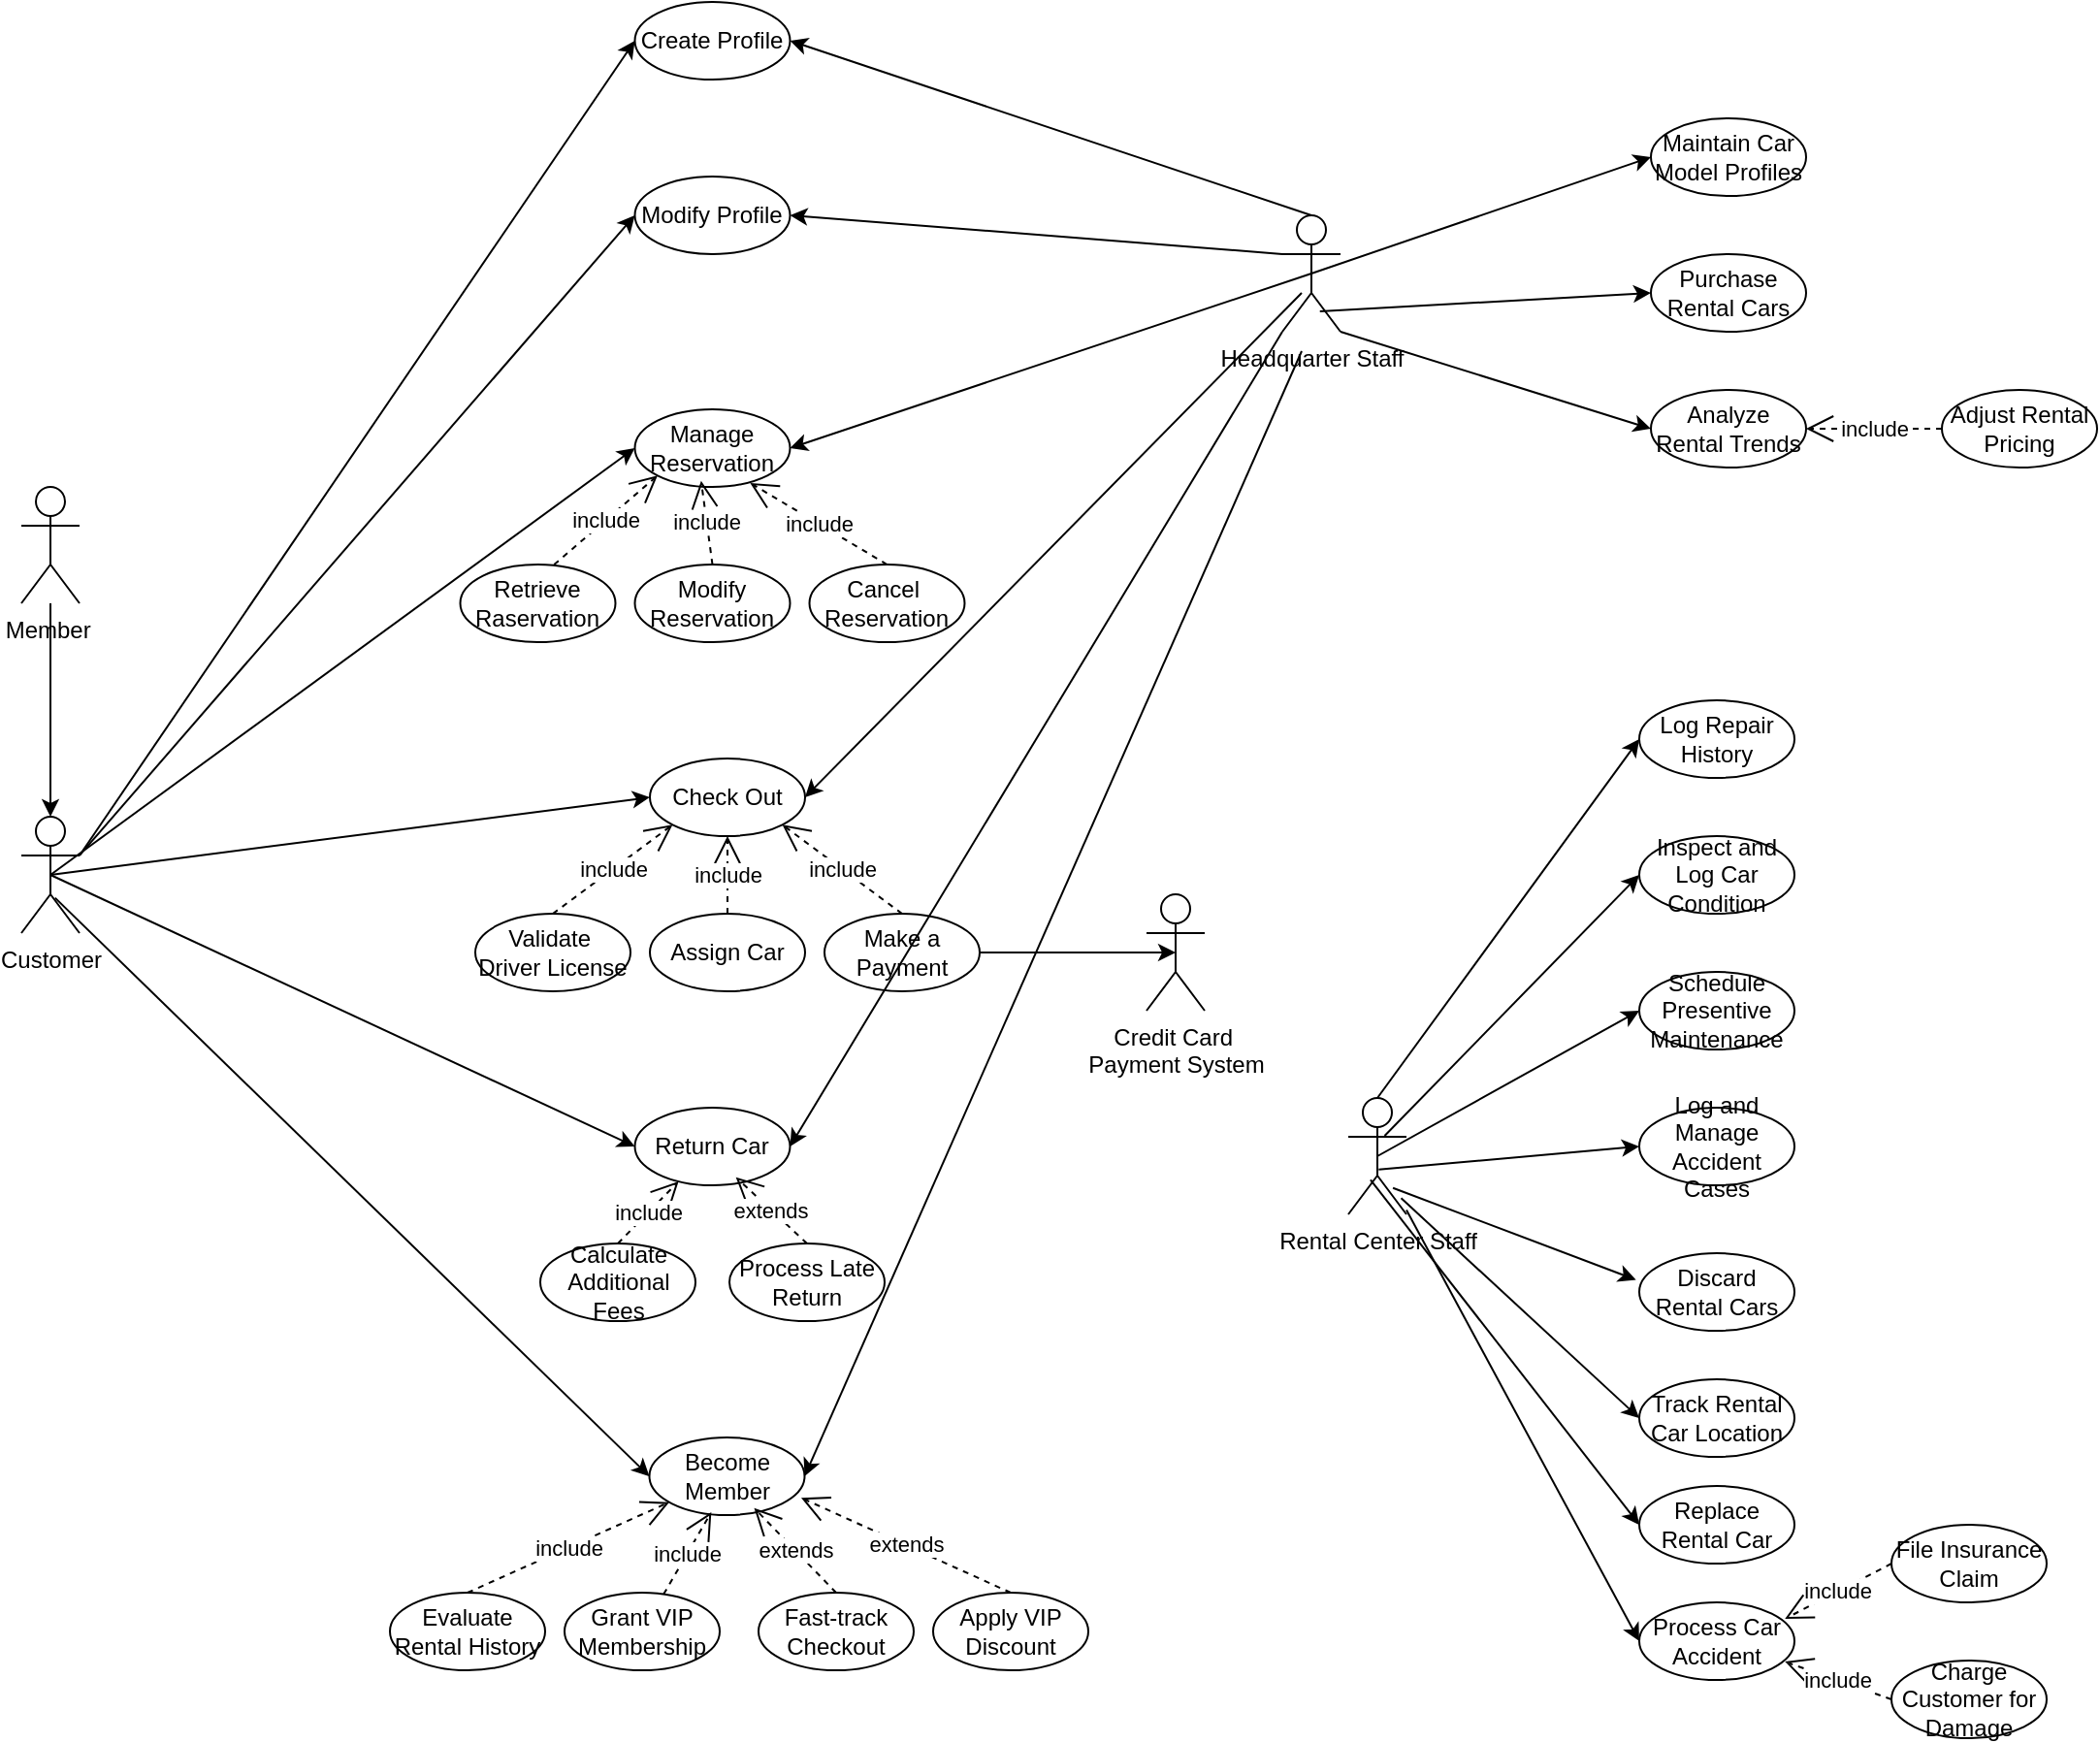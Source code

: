 <mxfile version="26.2.4">
  <diagram name="페이지-1" id="2qgpu2m9PORvq-Fd81mE">
    <mxGraphModel dx="616" dy="742" grid="1" gridSize="10" guides="1" tooltips="1" connect="1" arrows="1" fold="1" page="1" pageScale="1" pageWidth="827" pageHeight="1169" math="0" shadow="0">
      <root>
        <mxCell id="0" />
        <mxCell id="1" parent="0" />
        <mxCell id="HTvJXkemS3TAoMlAXdJA-1" value="Create Profile" style="ellipse;whiteSpace=wrap;html=1;" vertex="1" parent="1">
          <mxGeometry x="366.25" y="30" width="80" height="40" as="geometry" />
        </mxCell>
        <mxCell id="HTvJXkemS3TAoMlAXdJA-2" value="Modify Profile" style="ellipse;whiteSpace=wrap;html=1;" vertex="1" parent="1">
          <mxGeometry x="366.25" y="120" width="80" height="40" as="geometry" />
        </mxCell>
        <mxCell id="HTvJXkemS3TAoMlAXdJA-11" value="Cancel&amp;nbsp;&lt;div&gt;Reservation&lt;/div&gt;" style="ellipse;whiteSpace=wrap;html=1;" vertex="1" parent="1">
          <mxGeometry x="456.25" y="320" width="80" height="40" as="geometry" />
        </mxCell>
        <mxCell id="HTvJXkemS3TAoMlAXdJA-12" value="Retrieve Raservation" style="ellipse;whiteSpace=wrap;html=1;" vertex="1" parent="1">
          <mxGeometry x="276.25" y="320" width="80" height="40" as="geometry" />
        </mxCell>
        <mxCell id="HTvJXkemS3TAoMlAXdJA-13" value="Modify&lt;div&gt;Reservation&lt;/div&gt;" style="ellipse;whiteSpace=wrap;html=1;" vertex="1" parent="1">
          <mxGeometry x="366.25" y="320" width="80" height="40" as="geometry" />
        </mxCell>
        <mxCell id="HTvJXkemS3TAoMlAXdJA-19" value="Manage&lt;div&gt;Reservation&lt;/div&gt;" style="ellipse;whiteSpace=wrap;html=1;" vertex="1" parent="1">
          <mxGeometry x="366.25" y="240" width="80" height="40" as="geometry" />
        </mxCell>
        <mxCell id="HTvJXkemS3TAoMlAXdJA-20" value="Make a Payment" style="ellipse;whiteSpace=wrap;html=1;" vertex="1" parent="1">
          <mxGeometry x="464" y="500" width="80" height="40" as="geometry" />
        </mxCell>
        <mxCell id="HTvJXkemS3TAoMlAXdJA-21" value="Validate&amp;nbsp;&lt;div&gt;Driver License&lt;/div&gt;" style="ellipse;whiteSpace=wrap;html=1;" vertex="1" parent="1">
          <mxGeometry x="284" y="500" width="80" height="40" as="geometry" />
        </mxCell>
        <mxCell id="HTvJXkemS3TAoMlAXdJA-22" value="Assign Car" style="ellipse;whiteSpace=wrap;html=1;" vertex="1" parent="1">
          <mxGeometry x="374" y="500" width="80" height="40" as="geometry" />
        </mxCell>
        <mxCell id="HTvJXkemS3TAoMlAXdJA-23" value="Check Out" style="ellipse;whiteSpace=wrap;html=1;" vertex="1" parent="1">
          <mxGeometry x="374" y="420" width="80" height="40" as="geometry" />
        </mxCell>
        <mxCell id="HTvJXkemS3TAoMlAXdJA-25" value="Calculate&lt;div&gt;Additional Fees&lt;/div&gt;" style="ellipse;whiteSpace=wrap;html=1;" vertex="1" parent="1">
          <mxGeometry x="317.5" y="670" width="80" height="40" as="geometry" />
        </mxCell>
        <mxCell id="HTvJXkemS3TAoMlAXdJA-26" value="Process Late Return" style="ellipse;whiteSpace=wrap;html=1;" vertex="1" parent="1">
          <mxGeometry x="415" y="670" width="80" height="40" as="geometry" />
        </mxCell>
        <mxCell id="HTvJXkemS3TAoMlAXdJA-27" value="Return Car" style="ellipse;whiteSpace=wrap;html=1;" vertex="1" parent="1">
          <mxGeometry x="366.25" y="600" width="80" height="40" as="geometry" />
        </mxCell>
        <mxCell id="HTvJXkemS3TAoMlAXdJA-33" value="Fast-track Checkout" style="ellipse;whiteSpace=wrap;html=1;" vertex="1" parent="1">
          <mxGeometry x="430" y="850" width="80" height="40" as="geometry" />
        </mxCell>
        <mxCell id="HTvJXkemS3TAoMlAXdJA-34" value="Evaluate Rental History" style="ellipse;whiteSpace=wrap;html=1;" vertex="1" parent="1">
          <mxGeometry x="240" y="850" width="80" height="40" as="geometry" />
        </mxCell>
        <mxCell id="HTvJXkemS3TAoMlAXdJA-35" value="Grant VIP Membership" style="ellipse;whiteSpace=wrap;html=1;" vertex="1" parent="1">
          <mxGeometry x="330" y="850" width="80" height="40" as="geometry" />
        </mxCell>
        <mxCell id="HTvJXkemS3TAoMlAXdJA-36" value="Become Member" style="ellipse;whiteSpace=wrap;html=1;" vertex="1" parent="1">
          <mxGeometry x="373.75" y="770" width="80" height="40" as="geometry" />
        </mxCell>
        <mxCell id="HTvJXkemS3TAoMlAXdJA-41" value="Apply VIP Discount" style="ellipse;whiteSpace=wrap;html=1;" vertex="1" parent="1">
          <mxGeometry x="520" y="850" width="80" height="40" as="geometry" />
        </mxCell>
        <mxCell id="HTvJXkemS3TAoMlAXdJA-43" value="Member&amp;nbsp;&lt;div&gt;&lt;br&gt;&lt;/div&gt;" style="shape=umlActor;verticalLabelPosition=bottom;verticalAlign=top;html=1;" vertex="1" parent="1">
          <mxGeometry x="50" y="280" width="30" height="60" as="geometry" />
        </mxCell>
        <mxCell id="HTvJXkemS3TAoMlAXdJA-44" value="Customer" style="shape=umlActor;verticalLabelPosition=bottom;verticalAlign=top;html=1;" vertex="1" parent="1">
          <mxGeometry x="50" y="450" width="30" height="60" as="geometry" />
        </mxCell>
        <mxCell id="HTvJXkemS3TAoMlAXdJA-45" value="Rental Center Staff" style="shape=umlActor;verticalLabelPosition=bottom;verticalAlign=top;html=1;" vertex="1" parent="1">
          <mxGeometry x="734" y="595" width="30" height="60" as="geometry" />
        </mxCell>
        <mxCell id="HTvJXkemS3TAoMlAXdJA-48" value="" style="endArrow=classic;html=1;rounded=0;entryX=0.5;entryY=0;entryDx=0;entryDy=0;entryPerimeter=0;" edge="1" parent="1" source="HTvJXkemS3TAoMlAXdJA-43" target="HTvJXkemS3TAoMlAXdJA-44">
          <mxGeometry width="50" height="50" relative="1" as="geometry">
            <mxPoint x="52.5" y="355" as="sourcePoint" />
            <mxPoint x="220" y="310" as="targetPoint" />
          </mxGeometry>
        </mxCell>
        <mxCell id="HTvJXkemS3TAoMlAXdJA-51" value="" style="endArrow=classic;html=1;rounded=0;exitX=1;exitY=0.333;exitDx=0;exitDy=0;exitPerimeter=0;entryX=0;entryY=0.5;entryDx=0;entryDy=0;" edge="1" parent="1" source="HTvJXkemS3TAoMlAXdJA-44" target="HTvJXkemS3TAoMlAXdJA-1">
          <mxGeometry width="50" height="50" relative="1" as="geometry">
            <mxPoint x="100" y="480" as="sourcePoint" />
            <mxPoint x="150" y="430" as="targetPoint" />
          </mxGeometry>
        </mxCell>
        <mxCell id="HTvJXkemS3TAoMlAXdJA-52" value="" style="endArrow=classic;html=1;rounded=0;exitX=1;exitY=0.333;exitDx=0;exitDy=0;exitPerimeter=0;entryX=0;entryY=0.5;entryDx=0;entryDy=0;" edge="1" parent="1" source="HTvJXkemS3TAoMlAXdJA-44" target="HTvJXkemS3TAoMlAXdJA-2">
          <mxGeometry width="50" height="50" relative="1" as="geometry">
            <mxPoint x="90" y="480" as="sourcePoint" />
            <mxPoint x="376" y="60" as="targetPoint" />
          </mxGeometry>
        </mxCell>
        <mxCell id="HTvJXkemS3TAoMlAXdJA-53" value="" style="endArrow=classic;html=1;rounded=0;exitX=0.5;exitY=0.5;exitDx=0;exitDy=0;exitPerimeter=0;entryX=0;entryY=0.5;entryDx=0;entryDy=0;" edge="1" parent="1" source="HTvJXkemS3TAoMlAXdJA-44" target="HTvJXkemS3TAoMlAXdJA-19">
          <mxGeometry width="50" height="50" relative="1" as="geometry">
            <mxPoint x="90" y="480" as="sourcePoint" />
            <mxPoint x="376" y="150" as="targetPoint" />
          </mxGeometry>
        </mxCell>
        <mxCell id="HTvJXkemS3TAoMlAXdJA-54" value="" style="endArrow=classic;html=1;rounded=0;exitX=0.5;exitY=0.5;exitDx=0;exitDy=0;exitPerimeter=0;entryX=0;entryY=0.5;entryDx=0;entryDy=0;" edge="1" parent="1" source="HTvJXkemS3TAoMlAXdJA-44" target="HTvJXkemS3TAoMlAXdJA-23">
          <mxGeometry width="50" height="50" relative="1" as="geometry">
            <mxPoint x="75" y="490" as="sourcePoint" />
            <mxPoint x="376" y="270" as="targetPoint" />
          </mxGeometry>
        </mxCell>
        <mxCell id="HTvJXkemS3TAoMlAXdJA-55" value="" style="endArrow=classic;html=1;rounded=0;exitX=0.5;exitY=0.5;exitDx=0;exitDy=0;exitPerimeter=0;entryX=0;entryY=0.5;entryDx=0;entryDy=0;" edge="1" parent="1" source="HTvJXkemS3TAoMlAXdJA-44" target="HTvJXkemS3TAoMlAXdJA-27">
          <mxGeometry width="50" height="50" relative="1" as="geometry">
            <mxPoint x="75" y="490" as="sourcePoint" />
            <mxPoint x="384" y="450" as="targetPoint" />
          </mxGeometry>
        </mxCell>
        <mxCell id="HTvJXkemS3TAoMlAXdJA-56" value="" style="endArrow=classic;html=1;rounded=0;exitX=0.579;exitY=0.697;exitDx=0;exitDy=0;exitPerimeter=0;entryX=0;entryY=0.5;entryDx=0;entryDy=0;" edge="1" parent="1" source="HTvJXkemS3TAoMlAXdJA-44" target="HTvJXkemS3TAoMlAXdJA-36">
          <mxGeometry width="50" height="50" relative="1" as="geometry">
            <mxPoint x="75" y="490" as="sourcePoint" />
            <mxPoint x="376" y="630" as="targetPoint" />
          </mxGeometry>
        </mxCell>
        <mxCell id="HTvJXkemS3TAoMlAXdJA-63" value="include" style="endArrow=open;endSize=12;dashed=1;html=1;rounded=0;exitX=0.605;exitY=0.001;exitDx=0;exitDy=0;exitPerimeter=0;entryX=0;entryY=1;entryDx=0;entryDy=0;" edge="1" parent="1" source="HTvJXkemS3TAoMlAXdJA-12" target="HTvJXkemS3TAoMlAXdJA-19">
          <mxGeometry width="160" relative="1" as="geometry">
            <mxPoint x="310" y="270" as="sourcePoint" />
            <mxPoint x="470" y="270" as="targetPoint" />
          </mxGeometry>
        </mxCell>
        <mxCell id="HTvJXkemS3TAoMlAXdJA-64" value="include" style="endArrow=open;endSize=12;dashed=1;html=1;rounded=0;exitX=0.5;exitY=0;exitDx=0;exitDy=0;entryX=0.427;entryY=0.922;entryDx=0;entryDy=0;entryPerimeter=0;" edge="1" parent="1" source="HTvJXkemS3TAoMlAXdJA-13" target="HTvJXkemS3TAoMlAXdJA-19">
          <mxGeometry width="160" relative="1" as="geometry">
            <mxPoint x="335" y="330" as="sourcePoint" />
            <mxPoint x="388" y="284" as="targetPoint" />
          </mxGeometry>
        </mxCell>
        <mxCell id="HTvJXkemS3TAoMlAXdJA-65" value="include" style="endArrow=open;endSize=12;dashed=1;html=1;rounded=0;exitX=0.5;exitY=0;exitDx=0;exitDy=0;entryX=0.743;entryY=0.949;entryDx=0;entryDy=0;entryPerimeter=0;" edge="1" parent="1" source="HTvJXkemS3TAoMlAXdJA-11" target="HTvJXkemS3TAoMlAXdJA-19">
          <mxGeometry width="160" relative="1" as="geometry">
            <mxPoint x="345" y="340" as="sourcePoint" />
            <mxPoint x="398" y="294" as="targetPoint" />
          </mxGeometry>
        </mxCell>
        <mxCell id="HTvJXkemS3TAoMlAXdJA-66" value="include" style="endArrow=open;endSize=12;dashed=1;html=1;rounded=0;exitX=0.5;exitY=0;exitDx=0;exitDy=0;entryX=0;entryY=1;entryDx=0;entryDy=0;" edge="1" parent="1" source="HTvJXkemS3TAoMlAXdJA-21" target="HTvJXkemS3TAoMlAXdJA-23">
          <mxGeometry width="160" relative="1" as="geometry">
            <mxPoint x="355" y="350" as="sourcePoint" />
            <mxPoint x="408" y="304" as="targetPoint" />
          </mxGeometry>
        </mxCell>
        <mxCell id="HTvJXkemS3TAoMlAXdJA-67" value="include" style="endArrow=open;endSize=12;dashed=1;html=1;rounded=0;exitX=0.5;exitY=0;exitDx=0;exitDy=0;" edge="1" parent="1" source="HTvJXkemS3TAoMlAXdJA-22">
          <mxGeometry width="160" relative="1" as="geometry">
            <mxPoint x="365" y="360" as="sourcePoint" />
            <mxPoint x="414" y="460" as="targetPoint" />
          </mxGeometry>
        </mxCell>
        <mxCell id="HTvJXkemS3TAoMlAXdJA-68" value="include" style="endArrow=open;endSize=12;dashed=1;html=1;rounded=0;exitX=0.5;exitY=0;exitDx=0;exitDy=0;entryX=1;entryY=1;entryDx=0;entryDy=0;" edge="1" parent="1" source="HTvJXkemS3TAoMlAXdJA-20" target="HTvJXkemS3TAoMlAXdJA-23">
          <mxGeometry width="160" relative="1" as="geometry">
            <mxPoint x="375" y="370" as="sourcePoint" />
            <mxPoint x="428" y="324" as="targetPoint" />
          </mxGeometry>
        </mxCell>
        <mxCell id="HTvJXkemS3TAoMlAXdJA-69" value="include" style="endArrow=open;endSize=12;dashed=1;html=1;rounded=0;exitX=0.5;exitY=0;exitDx=0;exitDy=0;" edge="1" parent="1" source="HTvJXkemS3TAoMlAXdJA-25" target="HTvJXkemS3TAoMlAXdJA-27">
          <mxGeometry width="160" relative="1" as="geometry">
            <mxPoint x="385" y="380" as="sourcePoint" />
            <mxPoint x="438" y="334" as="targetPoint" />
          </mxGeometry>
        </mxCell>
        <mxCell id="HTvJXkemS3TAoMlAXdJA-70" value="extends" style="endArrow=open;endSize=12;dashed=1;html=1;rounded=0;exitX=0.5;exitY=0;exitDx=0;exitDy=0;entryX=0.651;entryY=0.896;entryDx=0;entryDy=0;entryPerimeter=0;" edge="1" parent="1" source="HTvJXkemS3TAoMlAXdJA-26" target="HTvJXkemS3TAoMlAXdJA-27">
          <mxGeometry x="0.008" width="160" relative="1" as="geometry">
            <mxPoint x="395" y="390" as="sourcePoint" />
            <mxPoint x="448" y="344" as="targetPoint" />
            <mxPoint as="offset" />
          </mxGeometry>
        </mxCell>
        <mxCell id="HTvJXkemS3TAoMlAXdJA-71" value="include" style="endArrow=open;endSize=12;dashed=1;html=1;rounded=0;exitX=0.5;exitY=0;exitDx=0;exitDy=0;" edge="1" parent="1" source="HTvJXkemS3TAoMlAXdJA-34" target="HTvJXkemS3TAoMlAXdJA-36">
          <mxGeometry width="160" relative="1" as="geometry">
            <mxPoint x="405" y="400" as="sourcePoint" />
            <mxPoint x="458" y="354" as="targetPoint" />
          </mxGeometry>
        </mxCell>
        <mxCell id="HTvJXkemS3TAoMlAXdJA-72" value="include" style="endArrow=open;endSize=12;dashed=1;html=1;rounded=0;entryX=0.399;entryY=0.962;entryDx=0;entryDy=0;entryPerimeter=0;" edge="1" parent="1" source="HTvJXkemS3TAoMlAXdJA-35" target="HTvJXkemS3TAoMlAXdJA-36">
          <mxGeometry width="160" relative="1" as="geometry">
            <mxPoint x="415" y="410" as="sourcePoint" />
            <mxPoint x="468" y="364" as="targetPoint" />
          </mxGeometry>
        </mxCell>
        <mxCell id="HTvJXkemS3TAoMlAXdJA-73" value="extends" style="endArrow=open;endSize=12;dashed=1;html=1;rounded=0;exitX=0.5;exitY=0;exitDx=0;exitDy=0;entryX=0.675;entryY=0.909;entryDx=0;entryDy=0;entryPerimeter=0;" edge="1" parent="1" source="HTvJXkemS3TAoMlAXdJA-33" target="HTvJXkemS3TAoMlAXdJA-36">
          <mxGeometry width="160" relative="1" as="geometry">
            <mxPoint x="465" y="680" as="sourcePoint" />
            <mxPoint x="428" y="646" as="targetPoint" />
          </mxGeometry>
        </mxCell>
        <mxCell id="HTvJXkemS3TAoMlAXdJA-74" value="extends" style="endArrow=open;endSize=12;dashed=1;html=1;rounded=0;exitX=0.5;exitY=0;exitDx=0;exitDy=0;entryX=0.978;entryY=0.778;entryDx=0;entryDy=0;entryPerimeter=0;" edge="1" parent="1" source="HTvJXkemS3TAoMlAXdJA-41" target="HTvJXkemS3TAoMlAXdJA-36">
          <mxGeometry width="160" relative="1" as="geometry">
            <mxPoint x="475" y="690" as="sourcePoint" />
            <mxPoint x="438" y="656" as="targetPoint" />
          </mxGeometry>
        </mxCell>
        <mxCell id="HTvJXkemS3TAoMlAXdJA-75" value="Credit Card&amp;nbsp;&lt;div&gt;Payment System&lt;/div&gt;" style="shape=umlActor;verticalLabelPosition=bottom;verticalAlign=top;html=1;" vertex="1" parent="1">
          <mxGeometry x="630" y="490" width="30" height="60" as="geometry" />
        </mxCell>
        <mxCell id="HTvJXkemS3TAoMlAXdJA-78" value="" style="endArrow=classic;html=1;rounded=0;exitX=1;exitY=0.5;exitDx=0;exitDy=0;entryX=0.5;entryY=0.5;entryDx=0;entryDy=0;entryPerimeter=0;" edge="1" parent="1" source="HTvJXkemS3TAoMlAXdJA-20" target="HTvJXkemS3TAoMlAXdJA-75">
          <mxGeometry width="50" height="50" relative="1" as="geometry">
            <mxPoint x="530" y="500" as="sourcePoint" />
            <mxPoint x="580" y="455" as="targetPoint" />
          </mxGeometry>
        </mxCell>
        <mxCell id="HTvJXkemS3TAoMlAXdJA-79" value="Purchase Rent&lt;span style=&quot;color: rgba(0, 0, 0, 0); font-family: monospace; font-size: 0px; text-align: start; text-wrap-mode: nowrap;&quot;&gt;%3CmxGraphModel%3E%3Croot%3E%3CmxCell%20id%3D%220%22%2F%3E%3CmxCell%20id%3D%221%22%20parent%3D%220%22%2F%3E%3CmxCell%20id%3D%222%22%20value%3D%22Log%20Fuel%20Refill%22%20style%3D%22ellipse%3BwhiteSpace%3Dwrap%3Bhtml%3D1%3B%22%20vertex%3D%221%22%20parent%3D%221%22%3E%3CmxGeometry%20x%3D%22890%22%20y%3D%22200%22%20width%3D%2280%22%20height%3D%2240%22%20as%3D%22geometry%22%2F%3E%3C%2FmxCell%3E%3C%2Froot%3E%3C%2FmxGraphModel%3E&lt;/span&gt;al Cars&lt;span style=&quot;color: rgba(0, 0, 0, 0); font-family: monospace; font-size: 0px; text-align: start; text-wrap-mode: nowrap;&quot;&gt;%3CmxGraphModel%3E%3Croot%3E%3CmxCell%20id%3D%220%22%2F%3E%3CmxCell%20id%3D%221%22%20parent%3D%220%22%2F%3E%3CmxCell%20id%3D%222%22%20value%3D%22Log%20Fuel%20Refill%22%20style%3D%22ellipse%3BwhiteSpace%3Dwrap%3Bhtml%3D1%3B%22%20vertex%3D%221%22%20parent%3D%221%22%3E%3CmxGeometry%20x%3D%22890%22%20y%3D%22200%22%20width%3D%2280%22%20height%3D%2240%22%20as%3D%22geometry%22%2F%3E%3C%2FmxCell%3E%3C%2Froot%3E%3C%2FmxGraphModel%3E&lt;/span&gt;&lt;span style=&quot;color: rgba(0, 0, 0, 0); font-family: monospace; font-size: 0px; text-align: start; text-wrap-mode: nowrap;&quot;&gt;%3CmxGraphModel%3E%3Croot%3E%3CmxCell%20id%3D%220%22%2F%3E%3CmxCell%20id%3D%221%22%20parent%3D%220%22%2F%3E%3CmxCell%20id%3D%222%22%20value%3D%22Log%20Fuel%20Refill%22%20style%3D%22ellipse%3BwhiteSpace%3Dwrap%3Bhtml%3D1%3B%22%20vertex%3D%221%22%20parent%3D%221%22%3E%3CmxGeometry%20x%3D%22890%22%20y%3D%22200%22%20width%3D%2280%22%20height%3D%2240%22%20as%3D%22geometry%22%2F%3E%3C%2FmxCell%3E%3C%2Froot%3E%3C%2FmxGraphModel%3E&lt;/span&gt;" style="ellipse;whiteSpace=wrap;html=1;" vertex="1" parent="1">
          <mxGeometry x="890" y="160" width="80" height="40" as="geometry" />
        </mxCell>
        <mxCell id="HTvJXkemS3TAoMlAXdJA-80" value="Log Repair History" style="ellipse;whiteSpace=wrap;html=1;" vertex="1" parent="1">
          <mxGeometry x="884" y="390" width="80" height="40" as="geometry" />
        </mxCell>
        <mxCell id="HTvJXkemS3TAoMlAXdJA-81" value="Inspect and Log Car Condition" style="ellipse;whiteSpace=wrap;html=1;" vertex="1" parent="1">
          <mxGeometry x="884" y="460" width="80" height="40" as="geometry" />
        </mxCell>
        <mxCell id="HTvJXkemS3TAoMlAXdJA-82" value="Log and Manage Accident Cases" style="ellipse;whiteSpace=wrap;html=1;" vertex="1" parent="1">
          <mxGeometry x="884" y="600" width="80" height="40" as="geometry" />
        </mxCell>
        <mxCell id="HTvJXkemS3TAoMlAXdJA-83" value="Schedule Presentive Maintenance" style="ellipse;whiteSpace=wrap;html=1;" vertex="1" parent="1">
          <mxGeometry x="884" y="530" width="80" height="40" as="geometry" />
        </mxCell>
        <mxCell id="HTvJXkemS3TAoMlAXdJA-84" value="Maintain Car Model Profiles" style="ellipse;whiteSpace=wrap;html=1;" vertex="1" parent="1">
          <mxGeometry x="890" y="90" width="80" height="40" as="geometry" />
        </mxCell>
        <mxCell id="HTvJXkemS3TAoMlAXdJA-85" value="Discard Rental Cars" style="ellipse;whiteSpace=wrap;html=1;" vertex="1" parent="1">
          <mxGeometry x="884" y="675" width="80" height="40" as="geometry" />
        </mxCell>
        <mxCell id="HTvJXkemS3TAoMlAXdJA-87" value="" style="endArrow=classic;html=1;rounded=0;exitX=0.5;exitY=0;exitDx=0;exitDy=0;exitPerimeter=0;entryX=0;entryY=0.5;entryDx=0;entryDy=0;" edge="1" parent="1" source="HTvJXkemS3TAoMlAXdJA-45" target="HTvJXkemS3TAoMlAXdJA-80">
          <mxGeometry width="50" height="50" relative="1" as="geometry">
            <mxPoint x="774" y="505" as="sourcePoint" />
            <mxPoint x="824" y="455" as="targetPoint" />
          </mxGeometry>
        </mxCell>
        <mxCell id="HTvJXkemS3TAoMlAXdJA-88" value="" style="endArrow=classic;html=1;rounded=0;exitX=0.625;exitY=0.325;exitDx=0;exitDy=0;exitPerimeter=0;entryX=0;entryY=0.5;entryDx=0;entryDy=0;" edge="1" parent="1" source="HTvJXkemS3TAoMlAXdJA-45" target="HTvJXkemS3TAoMlAXdJA-81">
          <mxGeometry width="50" height="50" relative="1" as="geometry">
            <mxPoint x="759" y="605" as="sourcePoint" />
            <mxPoint x="894" y="420" as="targetPoint" />
          </mxGeometry>
        </mxCell>
        <mxCell id="HTvJXkemS3TAoMlAXdJA-89" value="" style="endArrow=classic;html=1;rounded=0;exitX=0.5;exitY=0.5;exitDx=0;exitDy=0;exitPerimeter=0;entryX=0;entryY=0.5;entryDx=0;entryDy=0;" edge="1" parent="1" source="HTvJXkemS3TAoMlAXdJA-45" target="HTvJXkemS3TAoMlAXdJA-83">
          <mxGeometry width="50" height="50" relative="1" as="geometry">
            <mxPoint x="763" y="625" as="sourcePoint" />
            <mxPoint x="894" y="490" as="targetPoint" />
          </mxGeometry>
        </mxCell>
        <mxCell id="HTvJXkemS3TAoMlAXdJA-91" value="" style="endArrow=classic;html=1;rounded=0;exitX=0.523;exitY=0.615;exitDx=0;exitDy=0;exitPerimeter=0;entryX=0;entryY=0.5;entryDx=0;entryDy=0;" edge="1" parent="1" source="HTvJXkemS3TAoMlAXdJA-45" target="HTvJXkemS3TAoMlAXdJA-82">
          <mxGeometry width="50" height="50" relative="1" as="geometry">
            <mxPoint x="759" y="635" as="sourcePoint" />
            <mxPoint x="894" y="560" as="targetPoint" />
          </mxGeometry>
        </mxCell>
        <mxCell id="HTvJXkemS3TAoMlAXdJA-92" value="" style="endArrow=classic;html=1;rounded=0;exitX=0.768;exitY=0.773;exitDx=0;exitDy=0;exitPerimeter=0;entryX=-0.021;entryY=0.343;entryDx=0;entryDy=0;entryPerimeter=0;" edge="1" parent="1" source="HTvJXkemS3TAoMlAXdJA-45" target="HTvJXkemS3TAoMlAXdJA-85">
          <mxGeometry width="50" height="50" relative="1" as="geometry">
            <mxPoint x="760" y="642" as="sourcePoint" />
            <mxPoint x="894" y="630" as="targetPoint" />
          </mxGeometry>
        </mxCell>
        <mxCell id="HTvJXkemS3TAoMlAXdJA-93" value="Headquarter Staff" style="shape=umlActor;verticalLabelPosition=bottom;verticalAlign=top;html=1;" vertex="1" parent="1">
          <mxGeometry x="700" y="140" width="30" height="60" as="geometry" />
        </mxCell>
        <mxCell id="HTvJXkemS3TAoMlAXdJA-98" value="Track Rental Car Location" style="ellipse;whiteSpace=wrap;html=1;" vertex="1" parent="1">
          <mxGeometry x="884" y="740" width="80" height="40" as="geometry" />
        </mxCell>
        <mxCell id="HTvJXkemS3TAoMlAXdJA-99" value="Replace Rental Car" style="ellipse;whiteSpace=wrap;html=1;" vertex="1" parent="1">
          <mxGeometry x="884" y="795" width="80" height="40" as="geometry" />
        </mxCell>
        <mxCell id="HTvJXkemS3TAoMlAXdJA-100" value="Process Car Accident" style="ellipse;whiteSpace=wrap;html=1;" vertex="1" parent="1">
          <mxGeometry x="884" y="855" width="80" height="40" as="geometry" />
        </mxCell>
        <mxCell id="HTvJXkemS3TAoMlAXdJA-101" value="File Insurance Claim" style="ellipse;whiteSpace=wrap;html=1;" vertex="1" parent="1">
          <mxGeometry x="1014" y="815" width="80" height="40" as="geometry" />
        </mxCell>
        <mxCell id="HTvJXkemS3TAoMlAXdJA-102" value="Charge Customer for Damage" style="ellipse;whiteSpace=wrap;html=1;" vertex="1" parent="1">
          <mxGeometry x="1014" y="885" width="80" height="40" as="geometry" />
        </mxCell>
        <mxCell id="HTvJXkemS3TAoMlAXdJA-103" value="include" style="endArrow=open;endSize=12;dashed=1;html=1;rounded=0;exitX=0;exitY=0.5;exitDx=0;exitDy=0;entryX=0.939;entryY=0.212;entryDx=0;entryDy=0;entryPerimeter=0;" edge="1" parent="1" source="HTvJXkemS3TAoMlAXdJA-101" target="HTvJXkemS3TAoMlAXdJA-100">
          <mxGeometry x="0.008" width="160" relative="1" as="geometry">
            <mxPoint x="964" y="800" as="sourcePoint" />
            <mxPoint x="1019" y="740" as="targetPoint" />
            <mxPoint as="offset" />
          </mxGeometry>
        </mxCell>
        <mxCell id="HTvJXkemS3TAoMlAXdJA-104" value="include" style="endArrow=open;endSize=12;dashed=1;html=1;rounded=0;exitX=0;exitY=0.5;exitDx=0;exitDy=0;entryX=0.939;entryY=0.764;entryDx=0;entryDy=0;entryPerimeter=0;" edge="1" parent="1" source="HTvJXkemS3TAoMlAXdJA-102" target="HTvJXkemS3TAoMlAXdJA-100">
          <mxGeometry x="0.008" width="160" relative="1" as="geometry">
            <mxPoint x="1024" y="845" as="sourcePoint" />
            <mxPoint x="969" y="873" as="targetPoint" />
            <mxPoint as="offset" />
          </mxGeometry>
        </mxCell>
        <mxCell id="HTvJXkemS3TAoMlAXdJA-105" value="" style="endArrow=classic;html=1;rounded=0;exitX=0.909;exitY=0.861;exitDx=0;exitDy=0;exitPerimeter=0;entryX=0;entryY=0.5;entryDx=0;entryDy=0;" edge="1" parent="1" source="HTvJXkemS3TAoMlAXdJA-45" target="HTvJXkemS3TAoMlAXdJA-98">
          <mxGeometry width="50" height="50" relative="1" as="geometry">
            <mxPoint x="767" y="651" as="sourcePoint" />
            <mxPoint x="892" y="699" as="targetPoint" />
          </mxGeometry>
        </mxCell>
        <mxCell id="HTvJXkemS3TAoMlAXdJA-106" value="" style="endArrow=classic;html=1;rounded=0;exitX=0.382;exitY=0.703;exitDx=0;exitDy=0;exitPerimeter=0;entryX=0;entryY=0.5;entryDx=0;entryDy=0;" edge="1" parent="1" source="HTvJXkemS3TAoMlAXdJA-45" target="HTvJXkemS3TAoMlAXdJA-99">
          <mxGeometry width="50" height="50" relative="1" as="geometry">
            <mxPoint x="771" y="657" as="sourcePoint" />
            <mxPoint x="894" y="770" as="targetPoint" />
          </mxGeometry>
        </mxCell>
        <mxCell id="HTvJXkemS3TAoMlAXdJA-107" value="" style="endArrow=classic;html=1;rounded=0;entryX=0;entryY=0.5;entryDx=0;entryDy=0;" edge="1" parent="1" source="HTvJXkemS3TAoMlAXdJA-45" target="HTvJXkemS3TAoMlAXdJA-100">
          <mxGeometry width="50" height="50" relative="1" as="geometry">
            <mxPoint x="781" y="667" as="sourcePoint" />
            <mxPoint x="904" y="780" as="targetPoint" />
          </mxGeometry>
        </mxCell>
        <mxCell id="HTvJXkemS3TAoMlAXdJA-108" value="" style="endArrow=classic;html=1;rounded=0;entryX=0;entryY=0.5;entryDx=0;entryDy=0;exitX=0.5;exitY=0.5;exitDx=0;exitDy=0;exitPerimeter=0;" edge="1" parent="1" source="HTvJXkemS3TAoMlAXdJA-93" target="HTvJXkemS3TAoMlAXdJA-84">
          <mxGeometry width="50" height="50" relative="1" as="geometry">
            <mxPoint x="770" y="-182" as="sourcePoint" />
            <mxPoint x="890" y="40" as="targetPoint" />
          </mxGeometry>
        </mxCell>
        <mxCell id="HTvJXkemS3TAoMlAXdJA-109" value="" style="endArrow=classic;html=1;rounded=0;entryX=0;entryY=0.5;entryDx=0;entryDy=0;exitX=0.646;exitY=0.825;exitDx=0;exitDy=0;exitPerimeter=0;" edge="1" parent="1" source="HTvJXkemS3TAoMlAXdJA-93" target="HTvJXkemS3TAoMlAXdJA-79">
          <mxGeometry width="50" height="50" relative="1" as="geometry">
            <mxPoint x="745" y="70" as="sourcePoint" />
            <mxPoint x="900" y="120" as="targetPoint" />
          </mxGeometry>
        </mxCell>
        <mxCell id="HTvJXkemS3TAoMlAXdJA-110" value="Analyze Rental Trends" style="ellipse;whiteSpace=wrap;html=1;" vertex="1" parent="1">
          <mxGeometry x="890" y="230" width="80" height="40" as="geometry" />
        </mxCell>
        <mxCell id="HTvJXkemS3TAoMlAXdJA-111" value="Adjust Rental Pricing" style="ellipse;whiteSpace=wrap;html=1;" vertex="1" parent="1">
          <mxGeometry x="1040" y="230" width="80" height="40" as="geometry" />
        </mxCell>
        <mxCell id="HTvJXkemS3TAoMlAXdJA-112" value="" style="endArrow=classic;html=1;rounded=0;entryX=0;entryY=0.5;entryDx=0;entryDy=0;exitX=1;exitY=1;exitDx=0;exitDy=0;exitPerimeter=0;" edge="1" parent="1" source="HTvJXkemS3TAoMlAXdJA-93" target="HTvJXkemS3TAoMlAXdJA-110">
          <mxGeometry width="50" height="50" relative="1" as="geometry">
            <mxPoint x="749" y="90" as="sourcePoint" />
            <mxPoint x="900" y="190" as="targetPoint" />
          </mxGeometry>
        </mxCell>
        <mxCell id="HTvJXkemS3TAoMlAXdJA-114" value="" style="endArrow=classic;html=1;rounded=0;entryX=1;entryY=0.5;entryDx=0;entryDy=0;exitX=0.5;exitY=0;exitDx=0;exitDy=0;exitPerimeter=0;" edge="1" parent="1" source="HTvJXkemS3TAoMlAXdJA-93" target="HTvJXkemS3TAoMlAXdJA-1">
          <mxGeometry width="50" height="50" relative="1" as="geometry">
            <mxPoint x="535" y="120" as="sourcePoint" />
            <mxPoint x="585" y="70" as="targetPoint" />
          </mxGeometry>
        </mxCell>
        <mxCell id="HTvJXkemS3TAoMlAXdJA-115" value="" style="endArrow=classic;html=1;rounded=0;entryX=1;entryY=0.5;entryDx=0;entryDy=0;exitX=0;exitY=0.333;exitDx=0;exitDy=0;exitPerimeter=0;" edge="1" parent="1" source="HTvJXkemS3TAoMlAXdJA-93" target="HTvJXkemS3TAoMlAXdJA-2">
          <mxGeometry width="50" height="50" relative="1" as="geometry">
            <mxPoint x="725" y="150" as="sourcePoint" />
            <mxPoint x="456" y="60" as="targetPoint" />
          </mxGeometry>
        </mxCell>
        <mxCell id="HTvJXkemS3TAoMlAXdJA-116" value="" style="endArrow=classic;html=1;rounded=0;entryX=1;entryY=0.5;entryDx=0;entryDy=0;exitX=0.5;exitY=0.5;exitDx=0;exitDy=0;exitPerimeter=0;" edge="1" parent="1" source="HTvJXkemS3TAoMlAXdJA-93" target="HTvJXkemS3TAoMlAXdJA-19">
          <mxGeometry width="50" height="50" relative="1" as="geometry">
            <mxPoint x="735" y="160" as="sourcePoint" />
            <mxPoint x="466" y="70" as="targetPoint" />
          </mxGeometry>
        </mxCell>
        <mxCell id="HTvJXkemS3TAoMlAXdJA-117" value="" style="endArrow=classic;html=1;rounded=0;entryX=1;entryY=0.5;entryDx=0;entryDy=0;exitX=0.333;exitY=0.667;exitDx=0;exitDy=0;exitPerimeter=0;" edge="1" parent="1" source="HTvJXkemS3TAoMlAXdJA-93" target="HTvJXkemS3TAoMlAXdJA-23">
          <mxGeometry width="50" height="50" relative="1" as="geometry">
            <mxPoint x="725" y="180" as="sourcePoint" />
            <mxPoint x="456" y="270" as="targetPoint" />
          </mxGeometry>
        </mxCell>
        <mxCell id="HTvJXkemS3TAoMlAXdJA-118" value="" style="endArrow=classic;html=1;rounded=0;entryX=1;entryY=0.5;entryDx=0;entryDy=0;exitX=0;exitY=1;exitDx=0;exitDy=0;exitPerimeter=0;" edge="1" parent="1" source="HTvJXkemS3TAoMlAXdJA-93" target="HTvJXkemS3TAoMlAXdJA-27">
          <mxGeometry width="50" height="50" relative="1" as="geometry">
            <mxPoint x="720" y="190" as="sourcePoint" />
            <mxPoint x="464" y="450" as="targetPoint" />
          </mxGeometry>
        </mxCell>
        <mxCell id="HTvJXkemS3TAoMlAXdJA-119" value="" style="endArrow=classic;html=1;rounded=0;entryX=1;entryY=0.5;entryDx=0;entryDy=0;exitX=0;exitY=1;exitDx=0;exitDy=0;exitPerimeter=0;" edge="1" parent="1" target="HTvJXkemS3TAoMlAXdJA-36">
          <mxGeometry width="50" height="50" relative="1" as="geometry">
            <mxPoint x="710" y="210" as="sourcePoint" />
            <mxPoint x="456" y="630" as="targetPoint" />
          </mxGeometry>
        </mxCell>
        <mxCell id="HTvJXkemS3TAoMlAXdJA-120" value="include" style="endArrow=open;endSize=12;dashed=1;html=1;rounded=0;exitX=0;exitY=0.5;exitDx=0;exitDy=0;entryX=1;entryY=0.5;entryDx=0;entryDy=0;" edge="1" parent="1" source="HTvJXkemS3TAoMlAXdJA-111" target="HTvJXkemS3TAoMlAXdJA-110">
          <mxGeometry x="0.008" width="160" relative="1" as="geometry">
            <mxPoint x="1025" y="252" as="sourcePoint" />
            <mxPoint x="970" y="280" as="targetPoint" />
            <mxPoint as="offset" />
          </mxGeometry>
        </mxCell>
      </root>
    </mxGraphModel>
  </diagram>
</mxfile>
